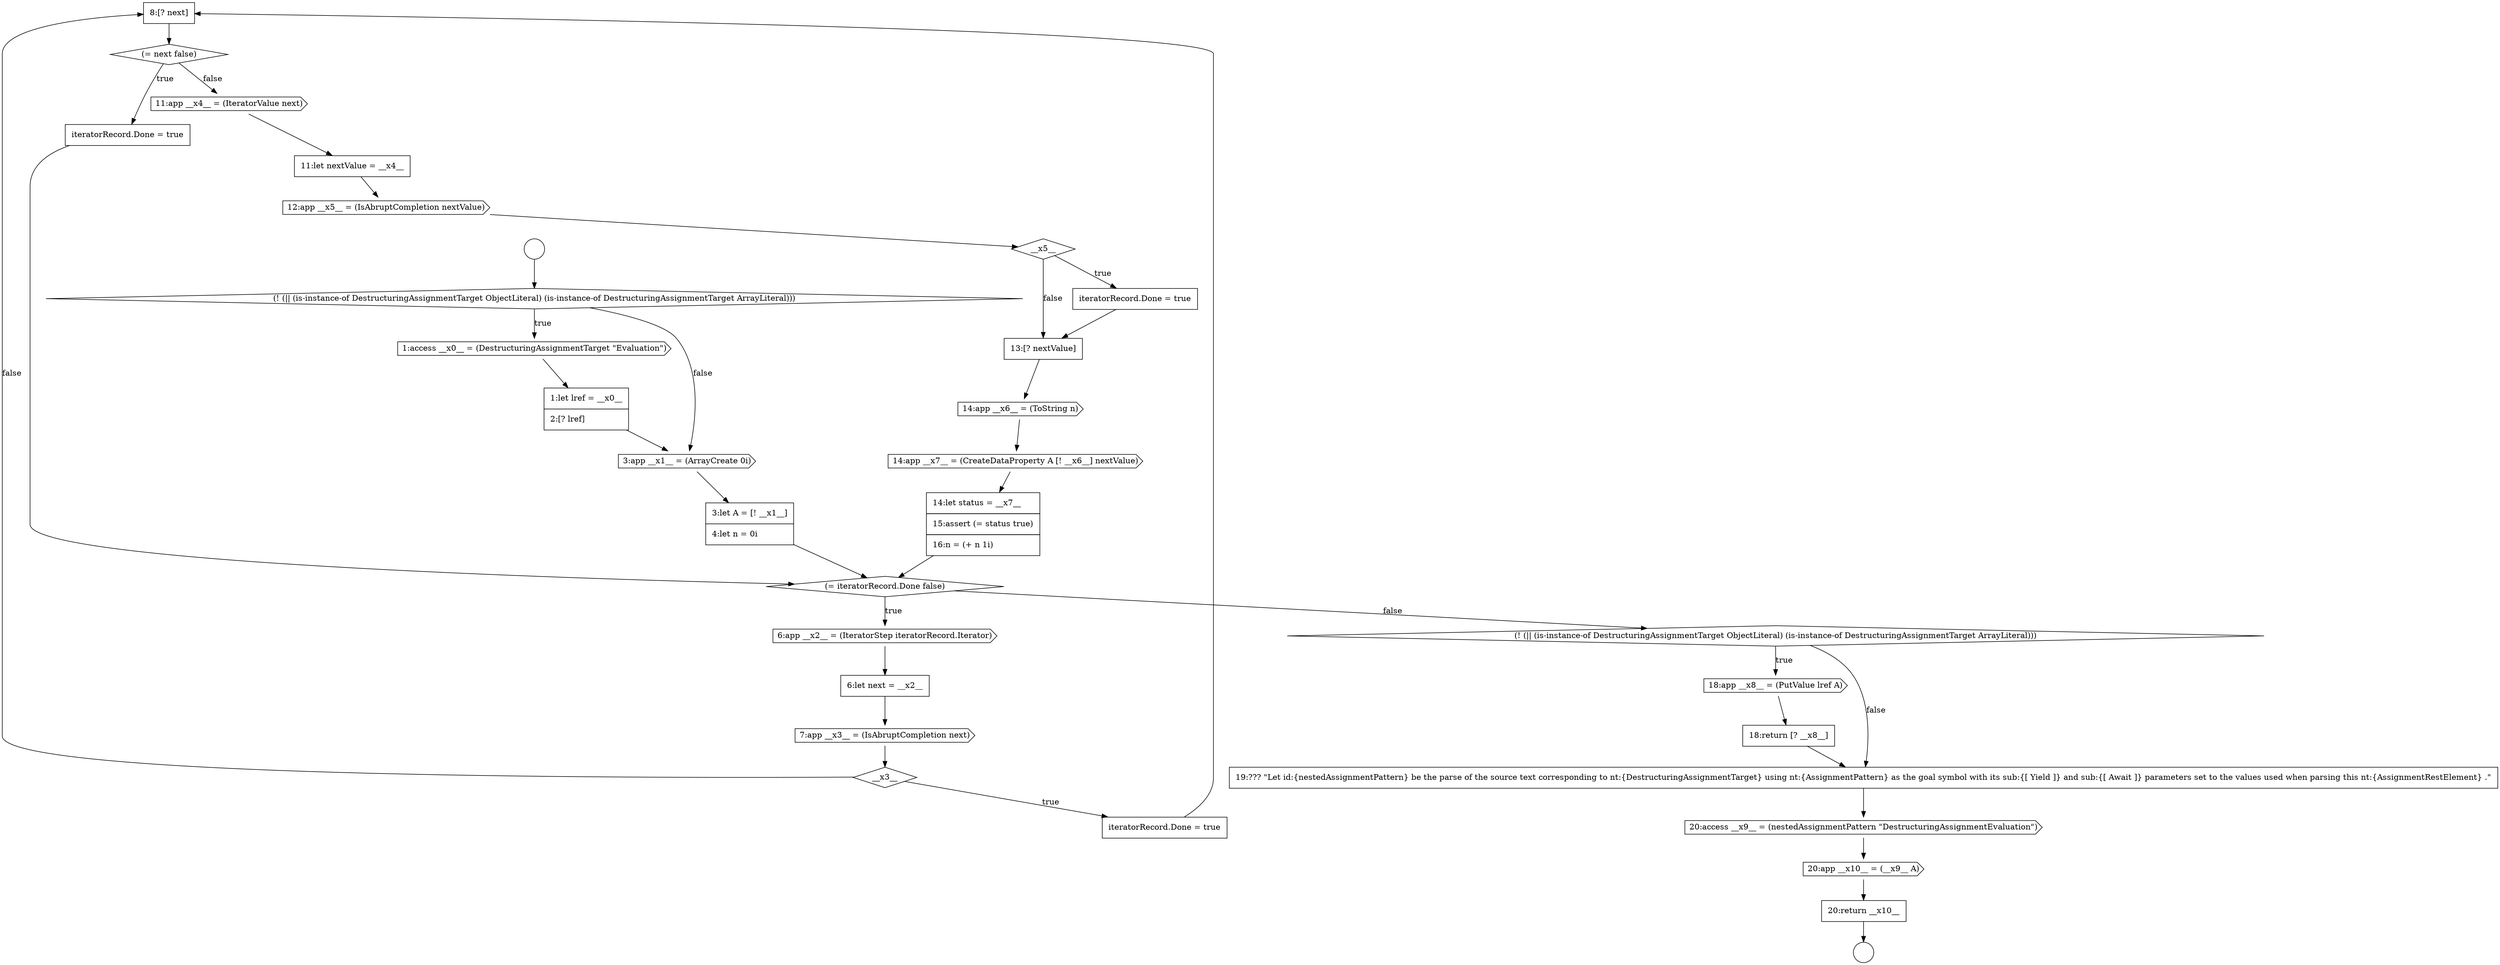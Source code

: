 digraph {
  node5156 [shape=none, margin=0, label=<<font color="black">
    <table border="0" cellborder="1" cellspacing="0" cellpadding="10">
      <tr><td align="left">8:[? next]</td></tr>
    </table>
  </font>> color="black" fillcolor="white" style=filled]
  node5169 [shape=cds, label=<<font color="black">18:app __x8__ = (PutValue lref A)</font>> color="black" fillcolor="white" style=filled]
  node5145 [shape=diamond, label=<<font color="black">(! (|| (is-instance-of DestructuringAssignmentTarget ObjectLiteral) (is-instance-of DestructuringAssignmentTarget ArrayLiteral)))</font>> color="black" fillcolor="white" style=filled]
  node5166 [shape=cds, label=<<font color="black">14:app __x7__ = (CreateDataProperty A [! __x6__] nextValue)</font>> color="black" fillcolor="white" style=filled]
  node5149 [shape=none, margin=0, label=<<font color="black">
    <table border="0" cellborder="1" cellspacing="0" cellpadding="10">
      <tr><td align="left">3:let A = [! __x1__]</td></tr>
      <tr><td align="left">4:let n = 0i</td></tr>
    </table>
  </font>> color="black" fillcolor="white" style=filled]
  node5143 [shape=circle label=" " color="black" fillcolor="white" style=filled]
  node5165 [shape=cds, label=<<font color="black">14:app __x6__ = (ToString n)</font>> color="black" fillcolor="white" style=filled]
  node5171 [shape=none, margin=0, label=<<font color="black">
    <table border="0" cellborder="1" cellspacing="0" cellpadding="10">
      <tr><td align="left">19:??? &quot;Let id:{nestedAssignmentPattern} be the parse of the source text corresponding to nt:{DestructuringAssignmentTarget} using nt:{AssignmentPattern} as the goal symbol with its sub:{[ Yield ]} and sub:{[ Await ]} parameters set to the values used when parsing this nt:{AssignmentRestElement} .&quot;</td></tr>
    </table>
  </font>> color="black" fillcolor="white" style=filled]
  node5147 [shape=none, margin=0, label=<<font color="black">
    <table border="0" cellborder="1" cellspacing="0" cellpadding="10">
      <tr><td align="left">1:let lref = __x0__</td></tr>
      <tr><td align="left">2:[? lref]</td></tr>
    </table>
  </font>> color="black" fillcolor="white" style=filled]
  node5159 [shape=cds, label=<<font color="black">11:app __x4__ = (IteratorValue next)</font>> color="black" fillcolor="white" style=filled]
  node5151 [shape=cds, label=<<font color="black">6:app __x2__ = (IteratorStep iteratorRecord.Iterator)</font>> color="black" fillcolor="white" style=filled]
  node5168 [shape=diamond, label=<<font color="black">(! (|| (is-instance-of DestructuringAssignmentTarget ObjectLiteral) (is-instance-of DestructuringAssignmentTarget ArrayLiteral)))</font>> color="black" fillcolor="white" style=filled]
  node5173 [shape=cds, label=<<font color="black">20:app __x10__ = (__x9__ A)</font>> color="black" fillcolor="white" style=filled]
  node5146 [shape=cds, label=<<font color="black">1:access __x0__ = (DestructuringAssignmentTarget &quot;Evaluation&quot;)</font>> color="black" fillcolor="white" style=filled]
  node5163 [shape=none, margin=0, label=<<font color="black">
    <table border="0" cellborder="1" cellspacing="0" cellpadding="10">
      <tr><td align="left">iteratorRecord.Done = true</td></tr>
    </table>
  </font>> color="black" fillcolor="white" style=filled]
  node5161 [shape=cds, label=<<font color="black">12:app __x5__ = (IsAbruptCompletion nextValue)</font>> color="black" fillcolor="white" style=filled]
  node5150 [shape=diamond, label=<<font color="black">(= iteratorRecord.Done false)</font>> color="black" fillcolor="white" style=filled]
  node5160 [shape=none, margin=0, label=<<font color="black">
    <table border="0" cellborder="1" cellspacing="0" cellpadding="10">
      <tr><td align="left">11:let nextValue = __x4__</td></tr>
    </table>
  </font>> color="black" fillcolor="white" style=filled]
  node5174 [shape=none, margin=0, label=<<font color="black">
    <table border="0" cellborder="1" cellspacing="0" cellpadding="10">
      <tr><td align="left">20:return __x10__</td></tr>
    </table>
  </font>> color="black" fillcolor="white" style=filled]
  node5157 [shape=diamond, label=<<font color="black">(= next false)</font>> color="black" fillcolor="white" style=filled]
  node5167 [shape=none, margin=0, label=<<font color="black">
    <table border="0" cellborder="1" cellspacing="0" cellpadding="10">
      <tr><td align="left">14:let status = __x7__</td></tr>
      <tr><td align="left">15:assert (= status true)</td></tr>
      <tr><td align="left">16:n = (+ n 1i)</td></tr>
    </table>
  </font>> color="black" fillcolor="white" style=filled]
  node5170 [shape=none, margin=0, label=<<font color="black">
    <table border="0" cellborder="1" cellspacing="0" cellpadding="10">
      <tr><td align="left">18:return [? __x8__]</td></tr>
    </table>
  </font>> color="black" fillcolor="white" style=filled]
  node5153 [shape=cds, label=<<font color="black">7:app __x3__ = (IsAbruptCompletion next)</font>> color="black" fillcolor="white" style=filled]
  node5148 [shape=cds, label=<<font color="black">3:app __x1__ = (ArrayCreate 0i)</font>> color="black" fillcolor="white" style=filled]
  node5158 [shape=none, margin=0, label=<<font color="black">
    <table border="0" cellborder="1" cellspacing="0" cellpadding="10">
      <tr><td align="left">iteratorRecord.Done = true</td></tr>
    </table>
  </font>> color="black" fillcolor="white" style=filled]
  node5154 [shape=diamond, label=<<font color="black">__x3__</font>> color="black" fillcolor="white" style=filled]
  node5152 [shape=none, margin=0, label=<<font color="black">
    <table border="0" cellborder="1" cellspacing="0" cellpadding="10">
      <tr><td align="left">6:let next = __x2__</td></tr>
    </table>
  </font>> color="black" fillcolor="white" style=filled]
  node5144 [shape=circle label=" " color="black" fillcolor="white" style=filled]
  node5164 [shape=none, margin=0, label=<<font color="black">
    <table border="0" cellborder="1" cellspacing="0" cellpadding="10">
      <tr><td align="left">13:[? nextValue]</td></tr>
    </table>
  </font>> color="black" fillcolor="white" style=filled]
  node5162 [shape=diamond, label=<<font color="black">__x5__</font>> color="black" fillcolor="white" style=filled]
  node5172 [shape=cds, label=<<font color="black">20:access __x9__ = (nestedAssignmentPattern &quot;DestructuringAssignmentEvaluation&quot;)</font>> color="black" fillcolor="white" style=filled]
  node5155 [shape=none, margin=0, label=<<font color="black">
    <table border="0" cellborder="1" cellspacing="0" cellpadding="10">
      <tr><td align="left">iteratorRecord.Done = true</td></tr>
    </table>
  </font>> color="black" fillcolor="white" style=filled]
  node5165 -> node5166 [ color="black"]
  node5146 -> node5147 [ color="black"]
  node5173 -> node5174 [ color="black"]
  node5163 -> node5164 [ color="black"]
  node5150 -> node5151 [label=<<font color="black">true</font>> color="black"]
  node5150 -> node5168 [label=<<font color="black">false</font>> color="black"]
  node5164 -> node5165 [ color="black"]
  node5152 -> node5153 [ color="black"]
  node5159 -> node5160 [ color="black"]
  node5171 -> node5172 [ color="black"]
  node5158 -> node5150 [ color="black"]
  node5174 -> node5144 [ color="black"]
  node5154 -> node5155 [label=<<font color="black">true</font>> color="black"]
  node5154 -> node5156 [label=<<font color="black">false</font>> color="black"]
  node5151 -> node5152 [ color="black"]
  node5170 -> node5171 [ color="black"]
  node5161 -> node5162 [ color="black"]
  node5145 -> node5146 [label=<<font color="black">true</font>> color="black"]
  node5145 -> node5148 [label=<<font color="black">false</font>> color="black"]
  node5149 -> node5150 [ color="black"]
  node5148 -> node5149 [ color="black"]
  node5167 -> node5150 [ color="black"]
  node5155 -> node5156 [ color="black"]
  node5147 -> node5148 [ color="black"]
  node5153 -> node5154 [ color="black"]
  node5157 -> node5158 [label=<<font color="black">true</font>> color="black"]
  node5157 -> node5159 [label=<<font color="black">false</font>> color="black"]
  node5160 -> node5161 [ color="black"]
  node5172 -> node5173 [ color="black"]
  node5168 -> node5169 [label=<<font color="black">true</font>> color="black"]
  node5168 -> node5171 [label=<<font color="black">false</font>> color="black"]
  node5143 -> node5145 [ color="black"]
  node5162 -> node5163 [label=<<font color="black">true</font>> color="black"]
  node5162 -> node5164 [label=<<font color="black">false</font>> color="black"]
  node5169 -> node5170 [ color="black"]
  node5156 -> node5157 [ color="black"]
  node5166 -> node5167 [ color="black"]
}
